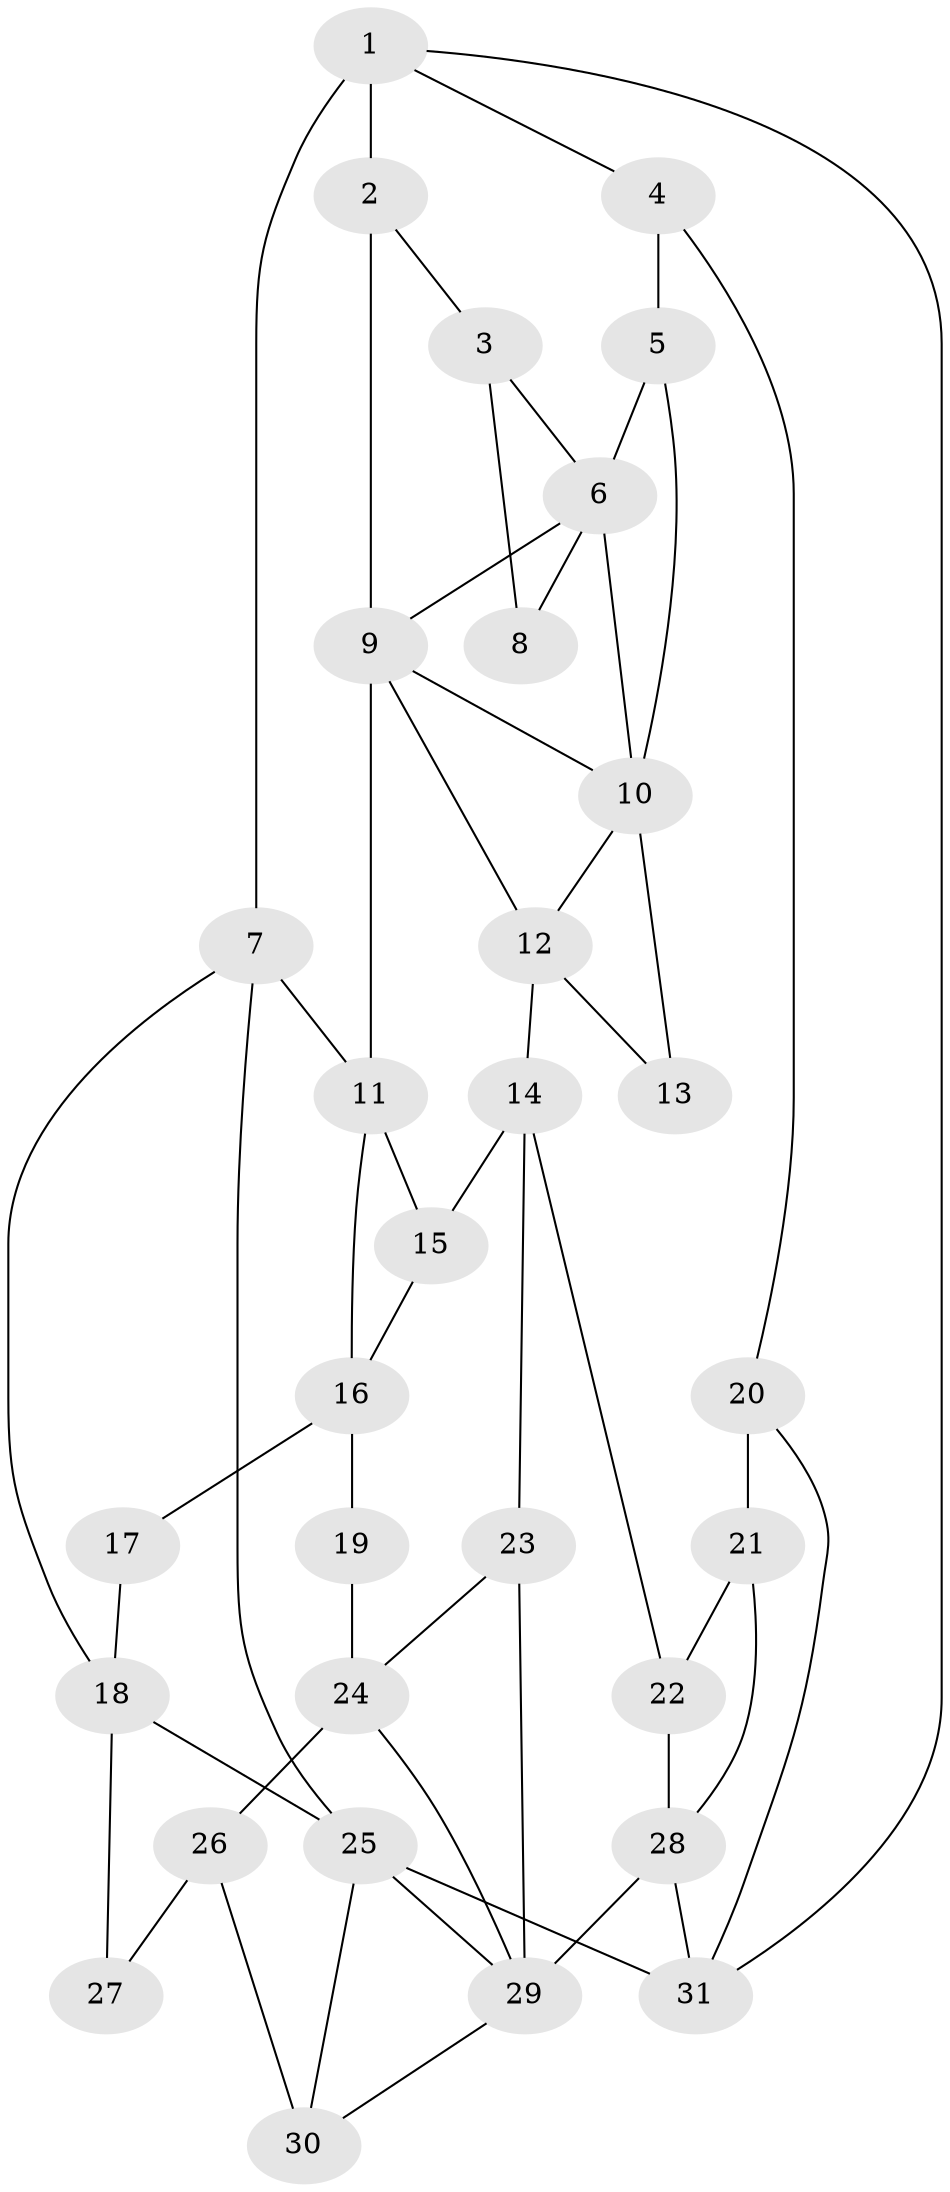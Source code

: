 // original degree distribution, {3: 0.02631578947368421, 4: 0.23684210526315788, 5: 0.5263157894736842, 6: 0.21052631578947367}
// Generated by graph-tools (version 1.1) at 2025/54/03/04/25 22:54:26]
// undirected, 31 vertices, 54 edges
graph export_dot {
  node [color=gray90,style=filled];
  1;
  2;
  3;
  4;
  5;
  6;
  7;
  8;
  9;
  10;
  11;
  12;
  13;
  14;
  15;
  16;
  17;
  18;
  19;
  20;
  21;
  22;
  23;
  24;
  25;
  26;
  27;
  28;
  29;
  30;
  31;
  1 -- 2 [weight=1.0];
  1 -- 4 [weight=1.0];
  1 -- 7 [weight=2.0];
  1 -- 31 [weight=1.0];
  2 -- 3 [weight=1.0];
  2 -- 9 [weight=1.0];
  3 -- 6 [weight=1.0];
  3 -- 8 [weight=2.0];
  4 -- 5 [weight=1.0];
  4 -- 20 [weight=1.0];
  5 -- 6 [weight=1.0];
  5 -- 10 [weight=1.0];
  6 -- 8 [weight=1.0];
  6 -- 9 [weight=1.0];
  6 -- 10 [weight=2.0];
  7 -- 11 [weight=1.0];
  7 -- 18 [weight=1.0];
  7 -- 25 [weight=1.0];
  9 -- 10 [weight=1.0];
  9 -- 11 [weight=2.0];
  9 -- 12 [weight=1.0];
  10 -- 12 [weight=1.0];
  10 -- 13 [weight=1.0];
  11 -- 15 [weight=2.0];
  11 -- 16 [weight=1.0];
  12 -- 13 [weight=2.0];
  12 -- 14 [weight=2.0];
  14 -- 15 [weight=1.0];
  14 -- 22 [weight=1.0];
  14 -- 23 [weight=1.0];
  15 -- 16 [weight=1.0];
  16 -- 17 [weight=2.0];
  16 -- 19 [weight=2.0];
  17 -- 18 [weight=2.0];
  18 -- 25 [weight=1.0];
  18 -- 27 [weight=2.0];
  19 -- 24 [weight=1.0];
  20 -- 21 [weight=4.0];
  20 -- 31 [weight=1.0];
  21 -- 22 [weight=1.0];
  21 -- 28 [weight=1.0];
  22 -- 28 [weight=1.0];
  23 -- 24 [weight=1.0];
  23 -- 29 [weight=1.0];
  24 -- 26 [weight=2.0];
  24 -- 29 [weight=1.0];
  25 -- 29 [weight=1.0];
  25 -- 30 [weight=1.0];
  25 -- 31 [weight=1.0];
  26 -- 27 [weight=2.0];
  26 -- 30 [weight=2.0];
  28 -- 29 [weight=2.0];
  28 -- 31 [weight=1.0];
  29 -- 30 [weight=1.0];
}
